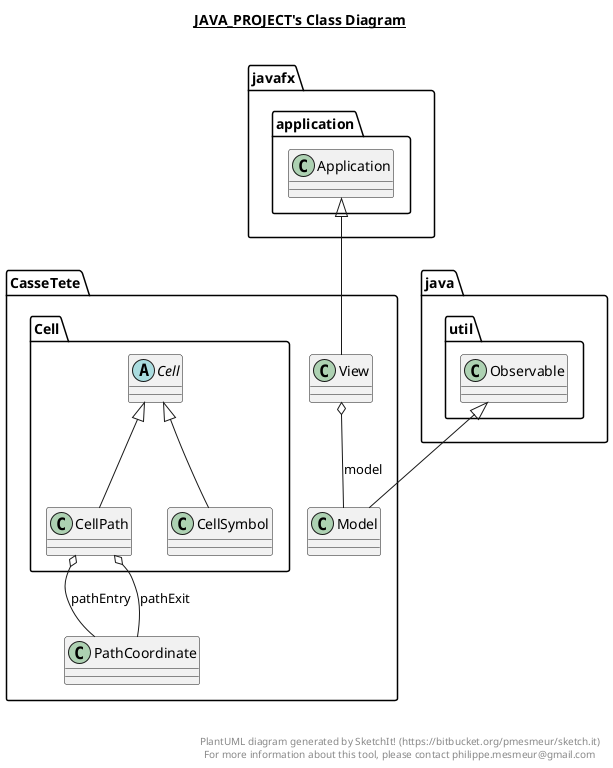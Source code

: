 @startuml

title __JAVA_PROJECT's Class Diagram__\n

  namespace CasseTete {
    abstract class CasseTete.Cell.Cell {
    }
  }
  

  namespace CasseTete {
    class CasseTete.Cell.CellPath {
    }
  }
  

  namespace CasseTete {
    class CasseTete.Cell.CellSymbol {
    }
  }
  

  namespace CasseTete {
    class CasseTete.Model {
    }
  }
  

  namespace CasseTete {
    class CasseTete.PathCoordinate {
    }
  }
  

  namespace CasseTete {
    class CasseTete.View {
    }
  }
  

  CasseTete.Cell.CellPath -up-|> CasseTete.Cell.Cell
  CasseTete.Cell.CellPath o-- CasseTete.PathCoordinate : pathEntry
  CasseTete.Cell.CellPath o-- CasseTete.PathCoordinate : pathExit
  CasseTete.Cell.CellSymbol -up-|> CasseTete.Cell.Cell
  CasseTete.Model -up-|> java.util.Observable
  CasseTete.View -up-|> javafx.application.Application
  CasseTete.View o-- CasseTete.Model : model


right footer


PlantUML diagram generated by SketchIt! (https://bitbucket.org/pmesmeur/sketch.it)
For more information about this tool, please contact philippe.mesmeur@gmail.com
endfooter

@enduml
